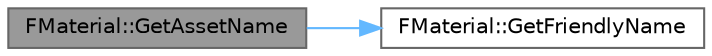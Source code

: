 digraph "FMaterial::GetAssetName"
{
 // INTERACTIVE_SVG=YES
 // LATEX_PDF_SIZE
  bgcolor="transparent";
  edge [fontname=Helvetica,fontsize=10,labelfontname=Helvetica,labelfontsize=10];
  node [fontname=Helvetica,fontsize=10,shape=box,height=0.2,width=0.4];
  rankdir="LR";
  Node1 [id="Node000001",label="FMaterial::GetAssetName",height=0.2,width=0.4,color="gray40", fillcolor="grey60", style="filled", fontcolor="black",tooltip="Similar to GetFriendlyName, but but avoids historical behavior of the former, returning the exact ass..."];
  Node1 -> Node2 [id="edge1_Node000001_Node000002",color="steelblue1",style="solid",tooltip=" "];
  Node2 [id="Node000002",label="FMaterial::GetFriendlyName",height=0.2,width=0.4,color="grey40", fillcolor="white", style="filled",URL="$db/d78/classFMaterial.html#a45f2a979e05fd67b680a62cc500f13d9",tooltip=" "];
}
